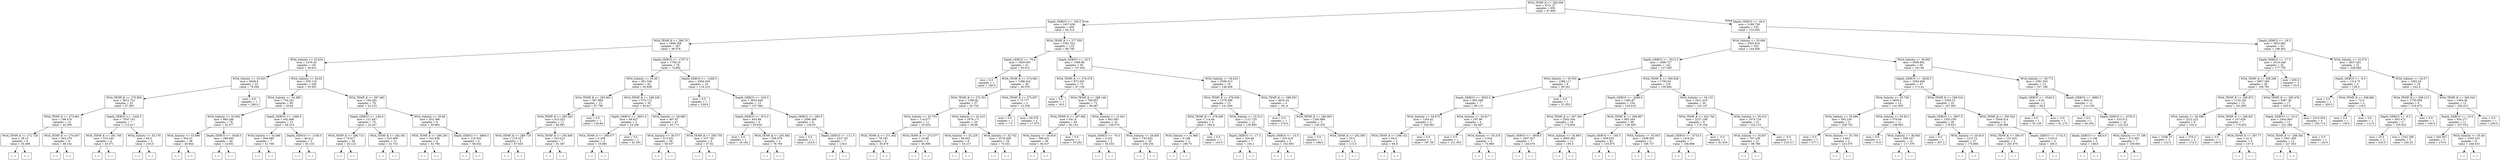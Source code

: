 digraph Tree {
node [shape=box] ;
0 [label="WOA_TEMP_K <= 294.306\nmse = 4741.37\nsamples = 655\nvalue = 97.893"] ;
1 [label="Depth_GEBCO <= -100.0\nmse = 2437.658\nsamples = 400\nvalue = 62.314"] ;
0 -> 1 [labeldistance=2.5, labelangle=45, headlabel="True"] ;
2 [label="WOA_TEMP_K <= 288.79\nmse = 1868.358\nsamples = 267\nvalue = 48.078"] ;
1 -> 2 ;
3 [label="WOA_Salinity <= 33.634\nmse = 1476.45\nsamples = 191\nvalue = 36.621"] ;
2 -> 3 ;
4 [label="WOA_Salinity <= 33.623\nmse = 6008.8\nsamples = 23\nvalue = 79.046"] ;
3 -> 4 ;
5 [label="WOA_TEMP_K <= 275.805\nmse = 3912.722\nsamples = 22\nvalue = 67.563"] ;
4 -> 5 ;
6 [label="WOA_TEMP_K <= 273.961\nmse = 196.476\nsamples = 15\nvalue = 42.595"] ;
5 -> 6 ;
7 [label="WOA_TEMP_K <= 272.728\nmse = 28.13\nsamples = 6\nvalue = 35.498"] ;
6 -> 7 ;
8 [label="(...)"] ;
7 -> 8 ;
13 [label="(...)"] ;
7 -> 13 ;
18 [label="WOA_TEMP_K <= 274.007\nmse = 262.279\nsamples = 9\nvalue = 49.102"] ;
6 -> 18 ;
19 [label="(...)"] ;
18 -> 19 ;
22 [label="(...)"] ;
18 -> 22 ;
29 [label="Depth_GEBCO <= -1420.5\nmse = 7550.743\nsamples = 7\nvalue = 115.417"] ;
5 -> 29 ;
30 [label="WOA_TEMP_K <= 281.765\nmse = 510.245\nsamples = 4\nvalue = 43.571"] ;
29 -> 30 ;
31 [label="(...)"] ;
30 -> 31 ;
32 [label="(...)"] ;
30 -> 32 ;
37 [label="WOA_Salinity <= 33.176\nmse = 64.0\nsamples = 3\nvalue = 216.0"] ;
29 -> 37 ;
38 [label="(...)"] ;
37 -> 38 ;
39 [label="(...)"] ;
37 -> 39 ;
40 [label="mse = 0.0\nsamples = 1\nvalue = 280.0"] ;
4 -> 40 ;
41 [label="WOA_Salinity <= 34.93\nmse = 535.119\nsamples = 168\nvalue = 30.561"] ;
3 -> 41 ;
42 [label="WOA_Salinity <= 34.388\nmse = 754.241\nsamples = 90\nvalue = 35.84"] ;
41 -> 42 ;
43 [label="WOA_Salinity <= 33.902\nmse = 660.346\nsamples = 78\nvalue = 32.477"] ;
42 -> 43 ;
44 [label="WOA_Salinity <= 33.899\nmse = 924.51\nsamples = 38\nvalue = 40.944"] ;
43 -> 44 ;
45 [label="(...)"] ;
44 -> 45 ;
116 [label="(...)"] ;
44 -> 116 ;
117 [label="Depth_GEBCO <= -5438.5\nmse = 288.693\nsamples = 40\nvalue = 24.651"] ;
43 -> 117 ;
118 [label="(...)"] ;
117 -> 118 ;
121 [label="(...)"] ;
117 -> 121 ;
196 [label="Depth_GEBCO <= -1660.0\nmse = 642.686\nsamples = 12\nvalue = 64.314"] ;
42 -> 196 ;
197 [label="WOA_Salinity <= 34.689\nmse = 646.685\nsamples = 7\nvalue = 51.768"] ;
196 -> 197 ;
198 [label="(...)"] ;
197 -> 198 ;
207 [label="(...)"] ;
197 -> 207 ;
210 [label="Depth_GEBCO <= -1330.5\nmse = 46.412\nsamples = 5\nvalue = 83.133"] ;
196 -> 210 ;
211 [label="(...)"] ;
210 -> 211 ;
212 [label="(...)"] ;
210 -> 212 ;
219 [label="WOA_TEMP_K <= 287.483\nmse = 194.292\nsamples = 78\nvalue = 24.153"] ;
41 -> 219 ;
220 [label="Depth_GEBCO <= -140.0\nmse = 121.447\nsamples = 70\nvalue = 22.207"] ;
219 -> 220 ;
221 [label="WOA_TEMP_K <= 286.714\nmse = 74.917\nsamples = 59\nvalue = 20.125"] ;
220 -> 221 ;
222 [label="(...)"] ;
221 -> 222 ;
267 [label="(...)"] ;
221 -> 267 ;
272 [label="WOA_TEMP_K <= 282.591\nmse = 223.969\nsamples = 11\nvalue = 32.733"] ;
220 -> 272 ;
273 [label="(...)"] ;
272 -> 273 ;
276 [label="(...)"] ;
272 -> 276 ;
291 [label="WOA_Salinity <= 35.68\nmse = 432.396\nsamples = 8\nvalue = 50.664"] ;
219 -> 291 ;
292 [label="WOA_TEMP_K <= 288.283\nmse = 102.638\nsamples = 4\nvalue = 32.786"] ;
291 -> 292 ;
293 [label="(...)"] ;
292 -> 293 ;
298 [label="(...)"] ;
292 -> 298 ;
299 [label="Depth_GEBCO <= -4894.5\nmse = 122.932\nsamples = 4\nvalue = 68.542"] ;
291 -> 299 ;
300 [label="(...)"] ;
299 -> 300 ;
301 [label="(...)"] ;
299 -> 301 ;
304 [label="Depth_GEBCO <= -1707.5\nmse = 1756.33\nsamples = 76\nvalue = 74.992"] ;
2 -> 304 ;
305 [label="WOA_Salinity <= 35.49\nmse = 681.336\nsamples = 62\nvalue = 65.828"] ;
304 -> 305 ;
306 [label="WOA_TEMP_K <= 293.902\nmse = 567.869\nsamples = 12\nvalue = 87.796"] ;
305 -> 306 ;
307 [label="WOA_TEMP_K <= 290.282\nmse = 415.322\nsamples = 11\nvalue = 82.991"] ;
306 -> 307 ;
308 [label="WOA_TEMP_K <= 289.719\nmse = 219.327\nsamples = 4\nvalue = 67.633"] ;
307 -> 308 ;
309 [label="(...)"] ;
308 -> 309 ;
312 [label="(...)"] ;
308 -> 312 ;
315 [label="WOA_TEMP_K <= 292.685\nmse = 323.413\nsamples = 7\nvalue = 91.367"] ;
307 -> 315 ;
316 [label="(...)"] ;
315 -> 316 ;
321 [label="(...)"] ;
315 -> 321 ;
328 [label="mse = 0.0\nsamples = 1\nvalue = 128.64"] ;
306 -> 328 ;
329 [label="WOA_TEMP_K <= 289.248\nmse = 574.712\nsamples = 50\nvalue = 60.917"] ;
305 -> 329 ;
330 [label="Depth_GEBCO <= -3851.0\nmse = 66.827\nsamples = 3\nvalue = 23.336"] ;
329 -> 330 ;
331 [label="WOA_TEMP_K <= 289.077\nmse = 0.209\nsamples = 2\nvalue = 19.685"] ;
330 -> 331 ;
332 [label="(...)"] ;
331 -> 332 ;
333 [label="(...)"] ;
331 -> 333 ;
334 [label="mse = 0.0\nsamples = 1\nvalue = 41.591"] ;
330 -> 334 ;
335 [label="WOA_Salinity <= 36.685\nmse = 497.87\nsamples = 47\nvalue = 63.771"] ;
329 -> 335 ;
336 [label="WOA_Salinity <= 36.577\nmse = 513.301\nsamples = 38\nvalue = 68.537"] ;
335 -> 336 ;
337 [label="(...)"] ;
336 -> 337 ;
396 [label="(...)"] ;
336 -> 396 ;
403 [label="WOA_TEMP_K <= 290.759\nmse = 107.743\nsamples = 9\nvalue = 47.62"] ;
335 -> 403 ;
404 [label="(...)"] ;
403 -> 404 ;
405 [label="(...)"] ;
403 -> 405 ;
418 [label="Depth_GEBCO <= -1248.5\nmse = 4564.439\nsamples = 14\nvalue = 118.313"] ;
304 -> 418 ;
419 [label="mse = 0.0\nsamples = 1\nvalue = 230.6"] ;
418 -> 419 ;
420 [label="Depth_GEBCO <= -520.5\nmse = 3633.949\nsamples = 13\nvalue = 107.084"] ;
418 -> 420 ;
421 [label="Depth_GEBCO <= -972.0\nmse = 843.88\nsamples = 5\nvalue = 63.634"] ;
420 -> 421 ;
422 [label="mse = 0.0\nsamples = 1\nvalue = 18.182"] ;
421 -> 422 ;
423 [label="WOA_TEMP_K <= 291.882\nmse = 206.979\nsamples = 4\nvalue = 78.785"] ;
421 -> 423 ;
424 [label="(...)"] ;
423 -> 424 ;
425 [label="(...)"] ;
423 -> 425 ;
426 [label="Depth_GEBCO <= -383.5\nmse = 3396.388\nsamples = 8\nvalue = 136.05"] ;
420 -> 426 ;
427 [label="mse = 0.0\nsamples = 1\nvalue = 223.8"] ;
426 -> 427 ;
428 [label="Depth_GEBCO <= -111.5\nmse = 2227.65\nsamples = 7\nvalue = 118.5"] ;
426 -> 428 ;
429 [label="(...)"] ;
428 -> 429 ;
438 [label="(...)"] ;
428 -> 438 ;
439 [label="WOA_TEMP_K <= 277.555\nmse = 2391.522\nsamples = 133\nvalue = 89.748"] ;
1 -> 439 ;
440 [label="Depth_GEBCO <= -76.0\nmse = 1859.593\nsamples = 41\nvalue = 50.015"] ;
439 -> 440 ;
441 [label="mse = 0.0\nsamples = 1\nvalue = 180.0"] ;
440 -> 441 ;
442 [label="WOA_TEMP_K <= 274.062\nmse = 1388.424\nsamples = 40\nvalue = 46.076"] ;
440 -> 442 ;
443 [label="WOA_TEMP_K <= 272.351\nmse = 1390.82\nsamples = 37\nvalue = 50.729"] ;
442 -> 443 ;
444 [label="WOA_Salinity <= 33.753\nmse = 114.677\nsamples = 11\nvalue = 35.624"] ;
443 -> 444 ;
445 [label="WOA_TEMP_K <= 271.402\nmse = 78.183\nsamples = 9\nvalue = 30.878"] ;
444 -> 445 ;
446 [label="(...)"] ;
445 -> 446 ;
447 [label="(...)"] ;
445 -> 447 ;
458 [label="WOA_TEMP_K <= 272.077\nmse = 24.68\nsamples = 2\nvalue = 46.696"] ;
444 -> 458 ;
459 [label="(...)"] ;
458 -> 459 ;
460 [label="(...)"] ;
458 -> 460 ;
461 [label="WOA_Salinity <= 32.415\nmse = 1879.171\nsamples = 26\nvalue = 58.68"] ;
443 -> 461 ;
462 [label="WOA_Salinity <= 32.229\nmse = 66.602\nsamples = 8\nvalue = 33.217"] ;
461 -> 462 ;
463 [label="(...)"] ;
462 -> 463 ;
464 [label="(...)"] ;
462 -> 464 ;
465 [label="WOA_Salinity <= 32.742\nmse = 2278.408\nsamples = 18\nvalue = 70.431"] ;
461 -> 465 ;
466 [label="(...)"] ;
465 -> 466 ;
467 [label="(...)"] ;
465 -> 467 ;
470 [label="WOA_TEMP_K <= 275.957\nmse = 75.777\nsamples = 3\nvalue = 12.338"] ;
442 -> 470 ;
471 [label="mse = 0.0\nsamples = 1\nvalue = 7.0"] ;
470 -> 471 ;
472 [label="mse = 94.576\nsamples = 2\nvalue = 17.675"] ;
470 -> 472 ;
473 [label="Depth_GEBCO <= -22.5\nmse = 1599.96\nsamples = 92\nvalue = 107.641"] ;
439 -> 473 ;
474 [label="WOA_TEMP_K <= 279.479\nmse = 873.355\nsamples = 73\nvalue = 97.156"] ;
473 -> 474 ;
475 [label="mse = 0.0\nsamples = 1\nvalue = 18.0"] ;
474 -> 475 ;
476 [label="WOA_TEMP_K <= 288.146\nmse = 780.957\nsamples = 72\nvalue = 98.487"] ;
474 -> 476 ;
477 [label="WOA_TEMP_K <= 287.982\nmse = 641.8\nsamples = 40\nvalue = 92.153"] ;
476 -> 477 ;
478 [label="WOA_Salinity <= 34.919\nmse = 589.431\nsamples = 39\nvalue = 94.537"] ;
477 -> 478 ;
479 [label="(...)"] ;
478 -> 479 ;
520 [label="(...)"] ;
478 -> 520 ;
537 [label="mse = 0.0\nsamples = 1\nvalue = 55.202"] ;
477 -> 537 ;
538 [label="WOA_Salinity <= 12.401\nmse = 842.093\nsamples = 32\nvalue = 106.374"] ;
476 -> 538 ;
539 [label="Depth_GEBCO <= -70.5\nmse = 0.222\nsamples = 2\nvalue = 58.333"] ;
538 -> 539 ;
540 [label="(...)"] ;
539 -> 540 ;
541 [label="(...)"] ;
539 -> 541 ;
542 [label="WOA_Salinity <= 28.405\nmse = 745.824\nsamples = 30\nvalue = 109.256"] ;
538 -> 542 ;
543 [label="(...)"] ;
542 -> 543 ;
546 [label="(...)"] ;
542 -> 546 ;
585 [label="WOA_Salinity <= 34.623\nmse = 2299.013\nsamples = 19\nvalue = 149.928"] ;
473 -> 585 ;
586 [label="WOA_TEMP_K <= 278.928\nmse = 1378.399\nsamples = 15\nvalue = 141.594"] ;
585 -> 586 ;
587 [label="WOA_TEMP_K <= 278.408\nmse = 114.64\nsamples = 3\nvalue = 184.4"] ;
586 -> 587 ;
588 [label="WOA_Salinity <= 31.885\nmse = 0.188\nsamples = 2\nvalue = 189.75"] ;
587 -> 588 ;
589 [label="(...)"] ;
588 -> 589 ;
590 [label="(...)"] ;
588 -> 590 ;
591 [label="mse = 0.0\nsamples = 1\nvalue = 163.0"] ;
587 -> 591 ;
592 [label="WOA_Salinity <= 32.513\nmse = 1121.725\nsamples = 12\nvalue = 130.892"] ;
586 -> 592 ;
593 [label="Depth_GEBCO <= -17.5\nmse = 326.69\nsamples = 7\nvalue = 159.1"] ;
592 -> 593 ;
594 [label="(...)"] ;
593 -> 594 ;
595 [label="(...)"] ;
593 -> 595 ;
606 [label="Depth_GEBCO <= -15.5\nmse = 325.418\nsamples = 5\nvalue = 102.685"] ;
592 -> 606 ;
607 [label="(...)"] ;
606 -> 607 ;
610 [label="(...)"] ;
606 -> 610 ;
615 [label="WOA_TEMP_K <= 288.553\nmse = 4818.24\nsamples = 4\nvalue = 191.6"] ;
585 -> 615 ;
616 [label="mse = 0.0\nsamples = 1\nvalue = 270.0"] ;
615 -> 616 ;
617 [label="WOA_TEMP_K <= 290.905\nmse = 1200.889\nsamples = 3\nvalue = 139.333"] ;
615 -> 617 ;
618 [label="mse = 0.0\nsamples = 1\nvalue = 188.0"] ;
617 -> 618 ;
619 [label="WOA_TEMP_K <= 292.595\nmse = 25.0\nsamples = 2\nvalue = 115.0"] ;
617 -> 619 ;
620 [label="(...)"] ;
619 -> 620 ;
621 [label="(...)"] ;
619 -> 621 ;
622 [label="Depth_GEBCO <= -26.0\nmse = 3189.759\nsamples = 255\nvalue = 154.483"] ;
0 -> 622 [labeldistance=2.5, labelangle=-45, headlabel="False"] ;
623 [label="WOA_Salinity <= 35.694\nmse = 2505.914\nsamples = 202\nvalue = 144.408"] ;
622 -> 623 ;
624 [label="Depth_GEBCO <= -5513.5\nmse = 1898.727\nsamples = 142\nvalue = 137.069"] ;
623 -> 624 ;
625 [label="WOA_Salinity <= 35.555\nmse = 1288.117\nsamples = 8\nvalue = 90.341"] ;
624 -> 625 ;
626 [label="Depth_GEBCO <= -5933.0\nmse = 962.048\nsamples = 7\nvalue = 96.115"] ;
625 -> 626 ;
627 [label="WOA_Salinity <= 34.873\nmse = 1264.42\nsamples = 3\nvalue = 109.563"] ;
626 -> 627 ;
628 [label="WOA_TEMP_K <= 298.152\nmse = 64.0\nsamples = 2\nvalue = 94.0"] ;
627 -> 628 ;
629 [label="(...)"] ;
628 -> 629 ;
630 [label="(...)"] ;
628 -> 630 ;
631 [label="mse = 0.0\nsamples = 1\nvalue = 187.38"] ;
627 -> 631 ;
632 [label="WOA_Salinity <= 34.817\nmse = 297.96\nsamples = 4\nvalue = 82.667"] ;
626 -> 632 ;
633 [label="mse = 0.0\nsamples = 1\nvalue = 121.053"] ;
632 -> 633 ;
634 [label="WOA_Salinity <= 35.319\nmse = 3.916\nsamples = 3\nvalue = 74.989"] ;
632 -> 634 ;
635 [label="(...)"] ;
634 -> 635 ;
636 [label="(...)"] ;
634 -> 636 ;
637 [label="mse = 0.0\nsamples = 1\nvalue = 21.053"] ;
625 -> 637 ;
638 [label="WOA_TEMP_K <= 300.628\nmse = 1795.64\nsamples = 134\nvalue = 139.894"] ;
624 -> 638 ;
639 [label="Depth_GEBCO <= -4289.0\nmse = 1483.87\nsamples = 104\nvalue = 145.419"] ;
638 -> 639 ;
640 [label="WOA_TEMP_K <= 297.391\nmse = 2502.544\nsamples = 18\nvalue = 174.854"] ;
639 -> 640 ;
641 [label="Depth_GEBCO <= -4936.5\nmse = 1607.927\nsamples = 7\nvalue = 144.679"] ;
640 -> 641 ;
642 [label="(...)"] ;
641 -> 642 ;
645 [label="(...)"] ;
641 -> 645 ;
654 [label="WOA_Salinity <= 34.893\nmse = 2065.362\nsamples = 11\nvalue = 195.5"] ;
640 -> 654 ;
655 [label="(...)"] ;
654 -> 655 ;
662 [label="(...)"] ;
654 -> 662 ;
673 [label="WOA_TEMP_K <= 299.987\nmse = 992.344\nsamples = 86\nvalue = 138.493"] ;
639 -> 673 ;
674 [label="Depth_GEBCO <= -195.5\nmse = 836.635\nsamples = 82\nvalue = 135.875"] ;
673 -> 674 ;
675 [label="(...)"] ;
674 -> 675 ;
700 [label="(...)"] ;
674 -> 700 ;
799 [label="WOA_Salinity <= 35.003\nmse = 1408.003\nsamples = 4\nvalue = 186.737"] ;
673 -> 799 ;
800 [label="(...)"] ;
799 -> 800 ;
805 [label="(...)"] ;
799 -> 805 ;
806 [label="WOA_Salinity <= 34.132\nmse = 2411.019\nsamples = 30\nvalue = 120.147"] ;
638 -> 806 ;
807 [label="WOA_TEMP_K <= 302.744\nmse = 2237.198\nsamples = 8\nvalue = 179.164"] ;
806 -> 807 ;
808 [label="Depth_GEBCO <= -3733.5\nmse = 1418.54\nsamples = 7\nvalue = 188.898"] ;
807 -> 808 ;
809 [label="(...)"] ;
808 -> 809 ;
812 [label="(...)"] ;
808 -> 812 ;
819 [label="mse = -0.0\nsamples = 1\nvalue = 81.818"] ;
807 -> 819 ;
820 [label="WOA_Salinity <= 35.415\nmse = 1074.718\nsamples = 22\nvalue = 102.115"] ;
806 -> 820 ;
821 [label="WOA_Salinity <= 34.937\nmse = 707.236\nsamples = 21\nvalue = 98.789"] ;
820 -> 821 ;
822 [label="(...)"] ;
821 -> 822 ;
841 [label="(...)"] ;
821 -> 841 ;
862 [label="mse = -0.0\nsamples = 1\nvalue = 218.517"] ;
820 -> 862 ;
863 [label="WOA_Salinity <= 36.692\nmse = 3508.891\nsamples = 60\nvalue = 161.66"] ;
623 -> 863 ;
864 [label="Depth_GEBCO <= -4028.5\nmse = 3284.456\nsamples = 47\nvalue = 172.42"] ;
863 -> 864 ;
865 [label="WOA_Salinity <= 35.758\nmse = 3859.4\nsamples = 14\nvalue = 141.939"] ;
864 -> 865 ;
866 [label="WOA_Salinity <= 35.699\nmse = 592.234\nsamples = 3\nvalue = 238.725"] ;
865 -> 866 ;
867 [label="mse = 0.0\nsamples = 1\nvalue = 277.1"] ;
866 -> 867 ;
868 [label="WOA_Salinity <= 35.704\nmse = 4.461\nsamples = 2\nvalue = 223.375"] ;
866 -> 868 ;
869 [label="(...)"] ;
868 -> 869 ;
870 [label="(...)"] ;
868 -> 870 ;
871 [label="WOA_Salinity <= 35.913\nmse = 576.69\nsamples = 11\nvalue = 108.063"] ;
865 -> 871 ;
872 [label="mse = 0.0\nsamples = 1\nvalue = 70.0"] ;
871 -> 872 ;
873 [label="WOA_Salinity <= 36.063\nmse = 268.107\nsamples = 10\nvalue = 117.579"] ;
871 -> 873 ;
874 [label="(...)"] ;
873 -> 874 ;
875 [label="(...)"] ;
873 -> 875 ;
892 [label="WOA_TEMP_K <= 299.316\nmse = 2300.15\nsamples = 33\nvalue = 187.661"] ;
864 -> 892 ;
893 [label="Depth_GEBCO <= -3957.0\nmse = 1555.539\nsamples = 28\nvalue = 178.821"] ;
892 -> 893 ;
894 [label="mse = 0.0\nsamples = 1\nvalue = 307.2"] ;
893 -> 894 ;
895 [label="WOA_Salinity <= 35.919\nmse = 1215.72\nsamples = 27\nvalue = 175.968"] ;
893 -> 895 ;
896 [label="(...)"] ;
895 -> 896 ;
899 [label="(...)"] ;
895 -> 899 ;
934 [label="WOA_TEMP_K <= 300.542\nmse = 3549.014\nsamples = 5\nvalue = 238.488"] ;
892 -> 934 ;
935 [label="WOA_TEMP_K <= 300.07\nmse = 151.202\nsamples = 3\nvalue = 291.975"] ;
934 -> 935 ;
936 [label="(...)"] ;
935 -> 936 ;
939 [label="(...)"] ;
935 -> 939 ;
940 [label="Depth_GEBCO <= -1714.5\nmse = 1225.0\nsamples = 2\nvalue = 185.0"] ;
934 -> 940 ;
941 [label="(...)"] ;
940 -> 941 ;
942 [label="(...)"] ;
940 -> 942 ;
943 [label="WOA_Salinity <= 36.772\nmse = 1091.503\nsamples = 13\nvalue = 107.186"] ;
863 -> 943 ;
944 [label="Depth_GEBCO <= -3549.5\nmse = 9.45\nsamples = 2\nvalue = 58.2"] ;
943 -> 944 ;
945 [label="mse = 0.0\nsamples = 1\nvalue = 55.126"] ;
944 -> 945 ;
946 [label="mse = -0.0\nsamples = 1\nvalue = 61.274"] ;
944 -> 946 ;
947 [label="Depth_GEBCO <= -4985.5\nmse = 854.31\nsamples = 11\nvalue = 114.183"] ;
943 -> 947 ;
948 [label="mse = 0.0\nsamples = 1\nvalue = 65.354"] ;
947 -> 948 ;
949 [label="Depth_GEBCO <= -4735.5\nmse = 533.072\nsamples = 10\nvalue = 122.322"] ;
947 -> 949 ;
950 [label="Depth_GEBCO <= -4823.0\nmse = 2.186\nsamples = 3\nvalue = 148.8"] ;
949 -> 950 ;
951 [label="(...)"] ;
950 -> 951 ;
954 [label="(...)"] ;
950 -> 954 ;
955 [label="WOA_Salinity <= 37.196\nmse = 272.693\nsamples = 7\nvalue = 109.083"] ;
949 -> 955 ;
956 [label="(...)"] ;
955 -> 956 ;
965 [label="(...)"] ;
955 -> 965 ;
968 [label="Depth_GEBCO <= -16.5\nmse = 3853.992\nsamples = 53\nvalue = 196.462"] ;
622 -> 968 ;
969 [label="Depth_GEBCO <= -17.5\nmse = 3514.348\nsamples = 32\nvalue = 177.755"] ;
968 -> 969 ;
970 [label="WOA_TEMP_K <= 298.296\nmse = 2667.356\nsamples = 30\nvalue = 185.761"] ;
969 -> 970 ;
971 [label="WOA_TEMP_K <= 295.872\nmse = 1120.181\nsamples = 13\nvalue = 161.905"] ;
970 -> 971 ;
972 [label="WOA_Salinity <= 36.598\nmse = 2222.222\nsamples = 6\nvalue = 150.0"] ;
971 -> 972 ;
973 [label="mse = 3168.75\nsamples = 2\nvalue = 122.5"] ;
972 -> 973 ;
974 [label="mse = 376.0\nsamples = 4\nvalue = 172.0"] ;
972 -> 974 ;
975 [label="WOA_TEMP_K <= 296.831\nmse = 107.639\nsamples = 7\nvalue = 170.833"] ;
971 -> 975 ;
976 [label="mse = 0.0\nsamples = 1\nvalue = 190.0"] ;
975 -> 976 ;
977 [label="WOA_TEMP_K <= 297.77\nmse = 41.0\nsamples = 6\nvalue = 167.0"] ;
975 -> 977 ;
978 [label="(...)"] ;
977 -> 978 ;
981 [label="(...)"] ;
977 -> 981 ;
982 [label="WOA_TEMP_K <= 300.478\nmse = 3087.36\nsamples = 17\nvalue = 205.8"] ;
970 -> 982 ;
983 [label="Depth_GEBCO <= -22.0\nmse = 2443.904\nsamples = 13\nvalue = 221.389"] ;
982 -> 983 ;
984 [label="WOA_TEMP_K <= 299.392\nmse = 1947.405\nsamples = 12\nvalue = 227.353"] ;
983 -> 984 ;
985 [label="(...)"] ;
984 -> 985 ;
988 [label="(...)"] ;
984 -> 988 ;
991 [label="mse = 0.0\nsamples = 1\nvalue = 120.0"] ;
983 -> 991 ;
992 [label="mse = 2510.204\nsamples = 4\nvalue = 165.714"] ;
982 -> 992 ;
993 [label="mse = 450.0\nsamples = 2\nvalue = 55.0"] ;
969 -> 993 ;
994 [label="WOA_Salinity <= 33.374\nmse = 2837.581\nsamples = 21\nvalue = 228.069"] ;
968 -> 994 ;
995 [label="Depth_GEBCO <= -9.0\nmse = 1314.75\nsamples = 3\nvalue = 138.5"] ;
994 -> 995 ;
996 [label="mse = 0.0\nsamples = 1\nvalue = 200.0"] ;
995 -> 996 ;
997 [label="WOA_TEMP_K <= 299.882\nmse = 72.0\nsamples = 2\nvalue = 118.0"] ;
995 -> 997 ;
998 [label="mse = 0.0\nsamples = 1\nvalue = 130.0"] ;
997 -> 998 ;
999 [label="mse = 0.0\nsamples = 1\nvalue = 112.0"] ;
997 -> 999 ;
1000 [label="WOA_Salinity <= 34.57\nmse = 1592.24\nsamples = 18\nvalue = 242.4"] ;
994 -> 1000 ;
1001 [label="WOA_TEMP_K <= 298.213\nmse = 1755.859\nsamples = 6\nvalue = 216.875"] ;
1000 -> 1001 ;
1002 [label="Depth_GEBCO <= -9.5\nmse = 903.472\nsamples = 5\nvalue = 235.833"] ;
1001 -> 1002 ;
1003 [label="mse = 25.0\nsamples = 2\nvalue = 235.0"] ;
1002 -> 1003 ;
1004 [label="mse = 1342.188\nsamples = 3\nvalue = 236.25"] ;
1002 -> 1004 ;
1005 [label="mse = 0.0\nsamples = 1\nvalue = 160.0"] ;
1001 -> 1005 ;
1006 [label="WOA_TEMP_K <= 300.542\nmse = 1064.36\nsamples = 12\nvalue = 254.412"] ;
1000 -> 1006 ;
1007 [label="Depth_GEBCO <= -10.0\nmse = 934.277\nsamples = 11\nvalue = 257.812"] ;
1006 -> 1007 ;
1008 [label="mse = 542.857\nsamples = 3\nvalue = 270.0"] ;
1007 -> 1008 ;
1009 [label="WOA_Salinity <= 35.49\nmse = 1033.333\nsamples = 8\nvalue = 248.333"] ;
1007 -> 1009 ;
1010 [label="(...)"] ;
1009 -> 1010 ;
1011 [label="(...)"] ;
1009 -> 1011 ;
1018 [label="mse = 0.0\nsamples = 1\nvalue = 200.0"] ;
1006 -> 1018 ;
}